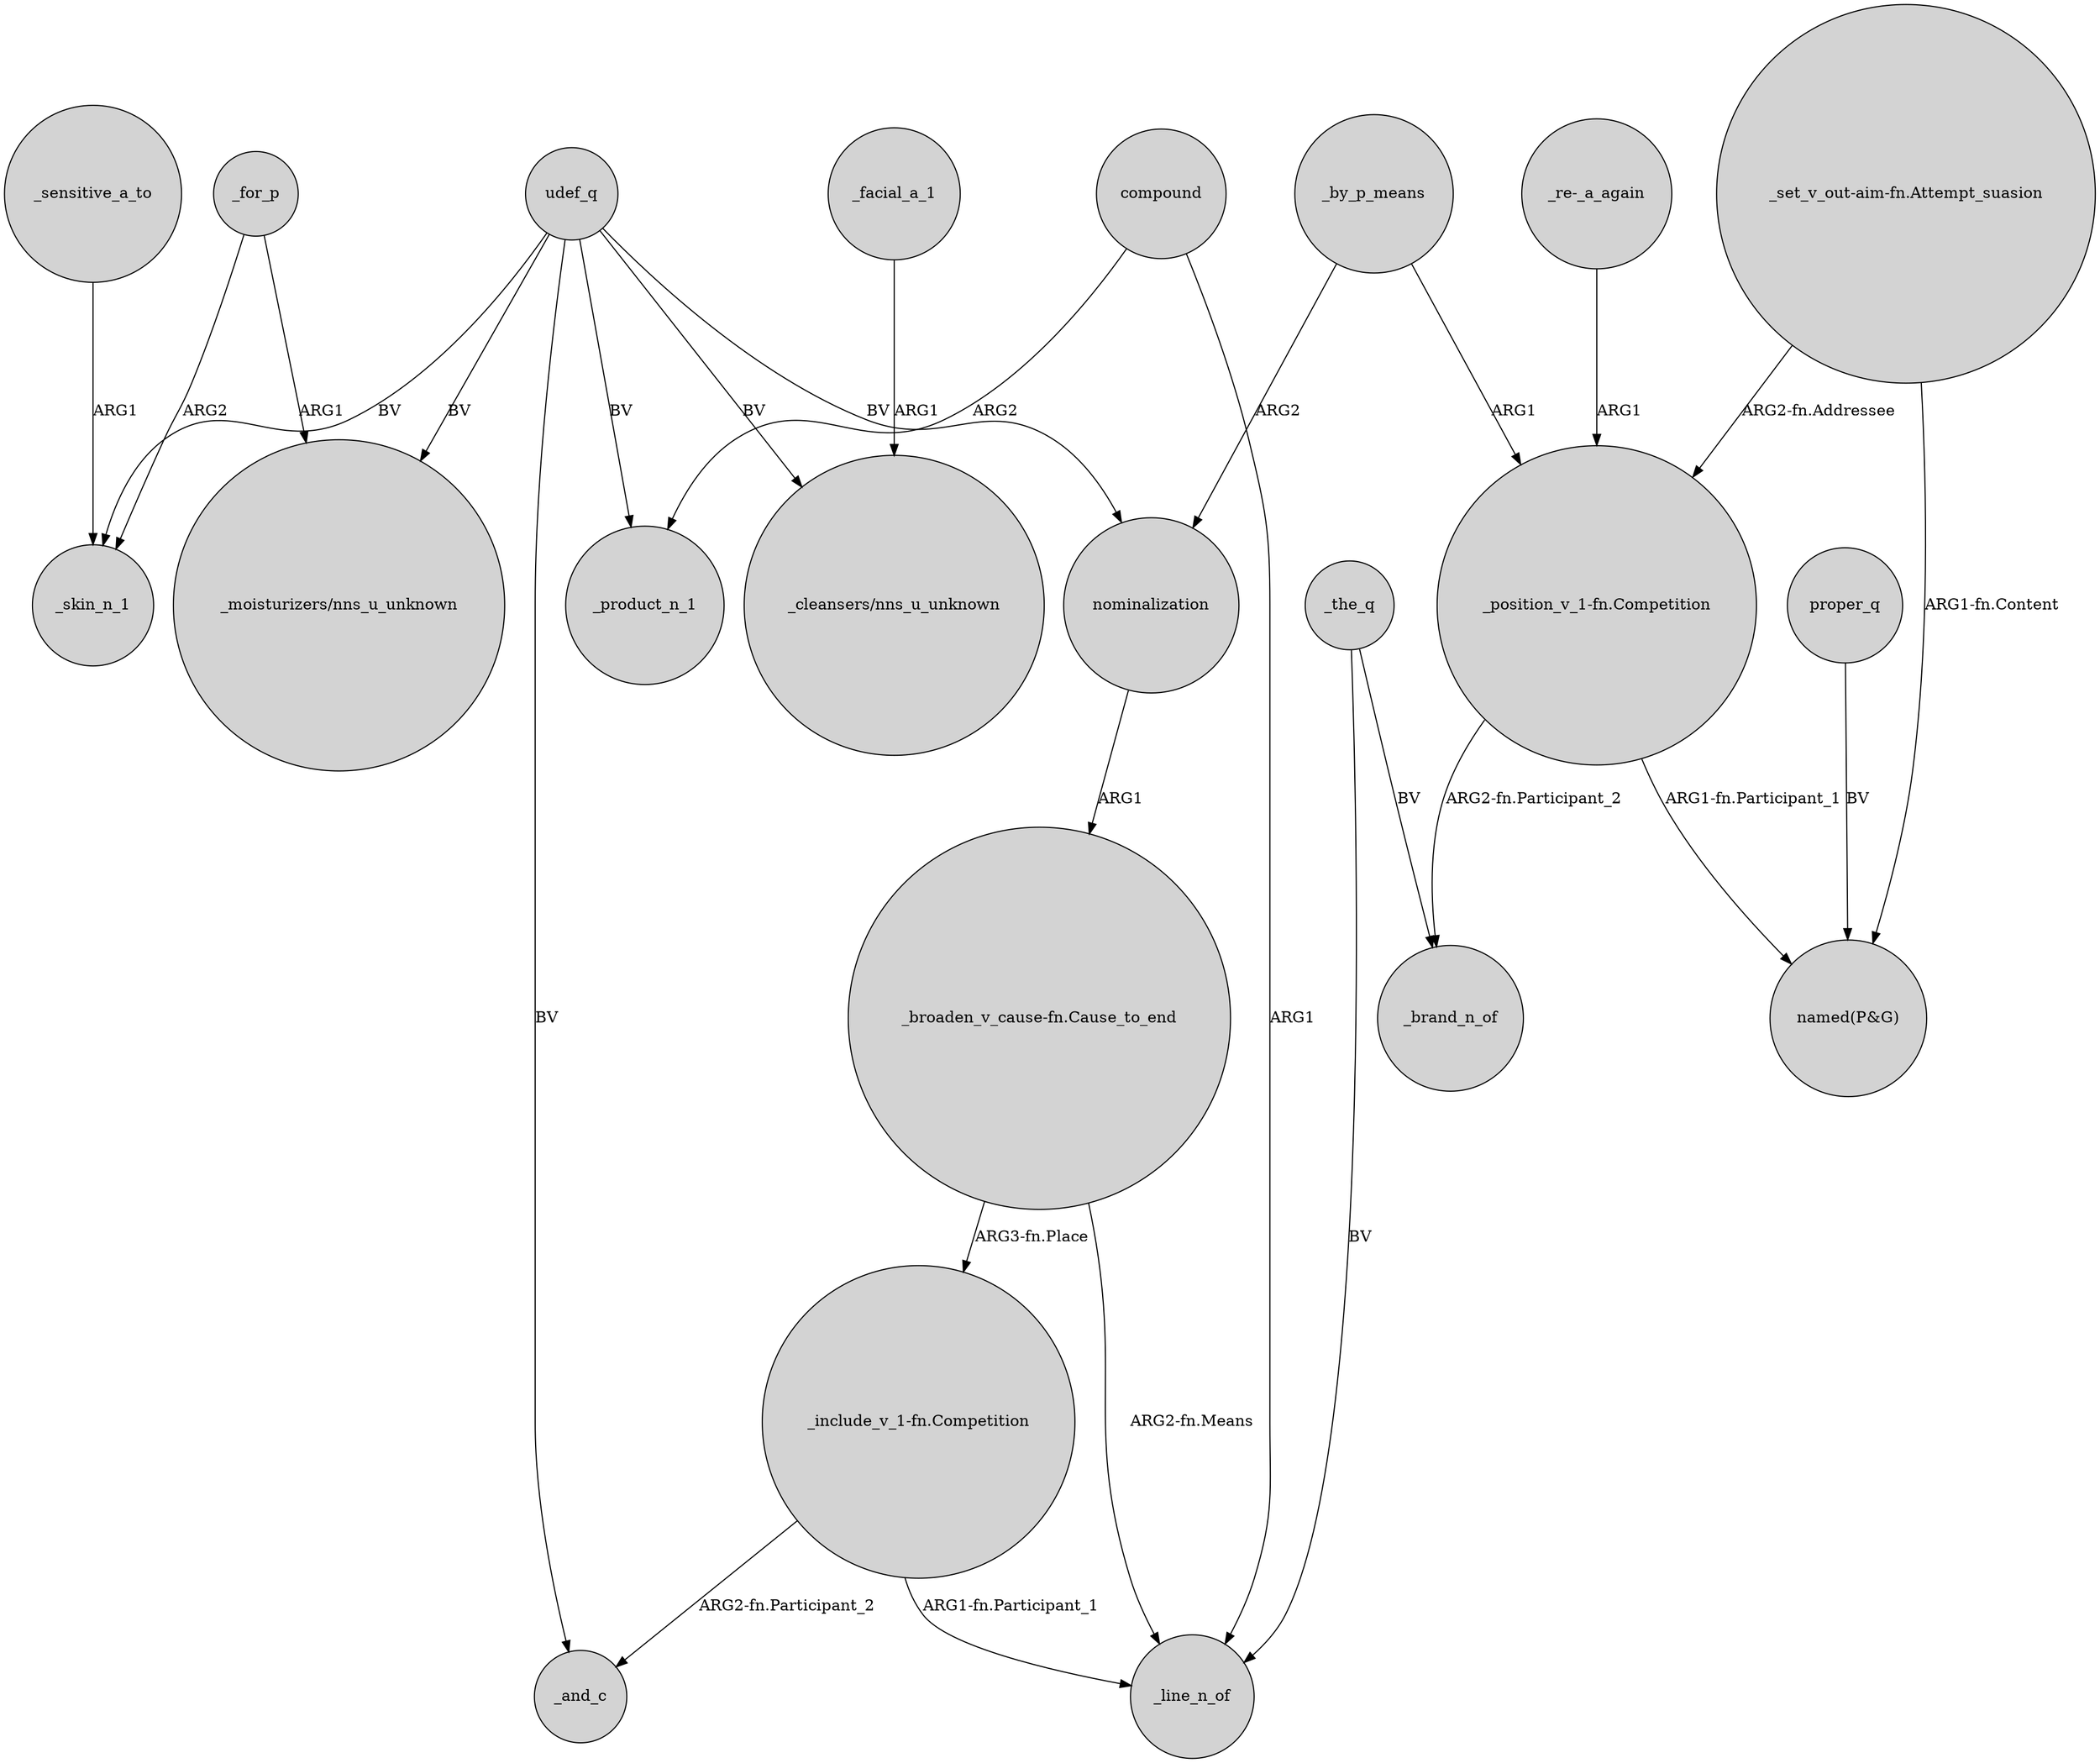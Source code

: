 digraph {
	node [shape=circle style=filled]
	_sensitive_a_to -> _skin_n_1 [label=ARG1]
	_facial_a_1 -> "_cleansers/nns_u_unknown" [label=ARG1]
	nominalization -> "_broaden_v_cause-fn.Cause_to_end" [label=ARG1]
	"_include_v_1-fn.Competition" -> _and_c [label="ARG2-fn.Participant_2"]
	"_broaden_v_cause-fn.Cause_to_end" -> _line_n_of [label="ARG2-fn.Means"]
	_the_q -> _line_n_of [label=BV]
	udef_q -> nominalization [label=BV]
	"_position_v_1-fn.Competition" -> _brand_n_of [label="ARG2-fn.Participant_2"]
	"_position_v_1-fn.Competition" -> "named(P&G)" [label="ARG1-fn.Participant_1"]
	udef_q -> _product_n_1 [label=BV]
	udef_q -> _and_c [label=BV]
	_for_p -> "_moisturizers/nns_u_unknown" [label=ARG1]
	compound -> _line_n_of [label=ARG1]
	udef_q -> "_cleansers/nns_u_unknown" [label=BV]
	"_broaden_v_cause-fn.Cause_to_end" -> "_include_v_1-fn.Competition" [label="ARG3-fn.Place"]
	proper_q -> "named(P&G)" [label=BV]
	_for_p -> _skin_n_1 [label=ARG2]
	_by_p_means -> nominalization [label=ARG2]
	udef_q -> "_moisturizers/nns_u_unknown" [label=BV]
	_by_p_means -> "_position_v_1-fn.Competition" [label=ARG1]
	"_include_v_1-fn.Competition" -> _line_n_of [label="ARG1-fn.Participant_1"]
	"_set_v_out-aim-fn.Attempt_suasion" -> "named(P&G)" [label="ARG1-fn.Content"]
	_the_q -> _brand_n_of [label=BV]
	"_re-_a_again" -> "_position_v_1-fn.Competition" [label=ARG1]
	"_set_v_out-aim-fn.Attempt_suasion" -> "_position_v_1-fn.Competition" [label="ARG2-fn.Addressee"]
	compound -> _product_n_1 [label=ARG2]
	udef_q -> _skin_n_1 [label=BV]
}
